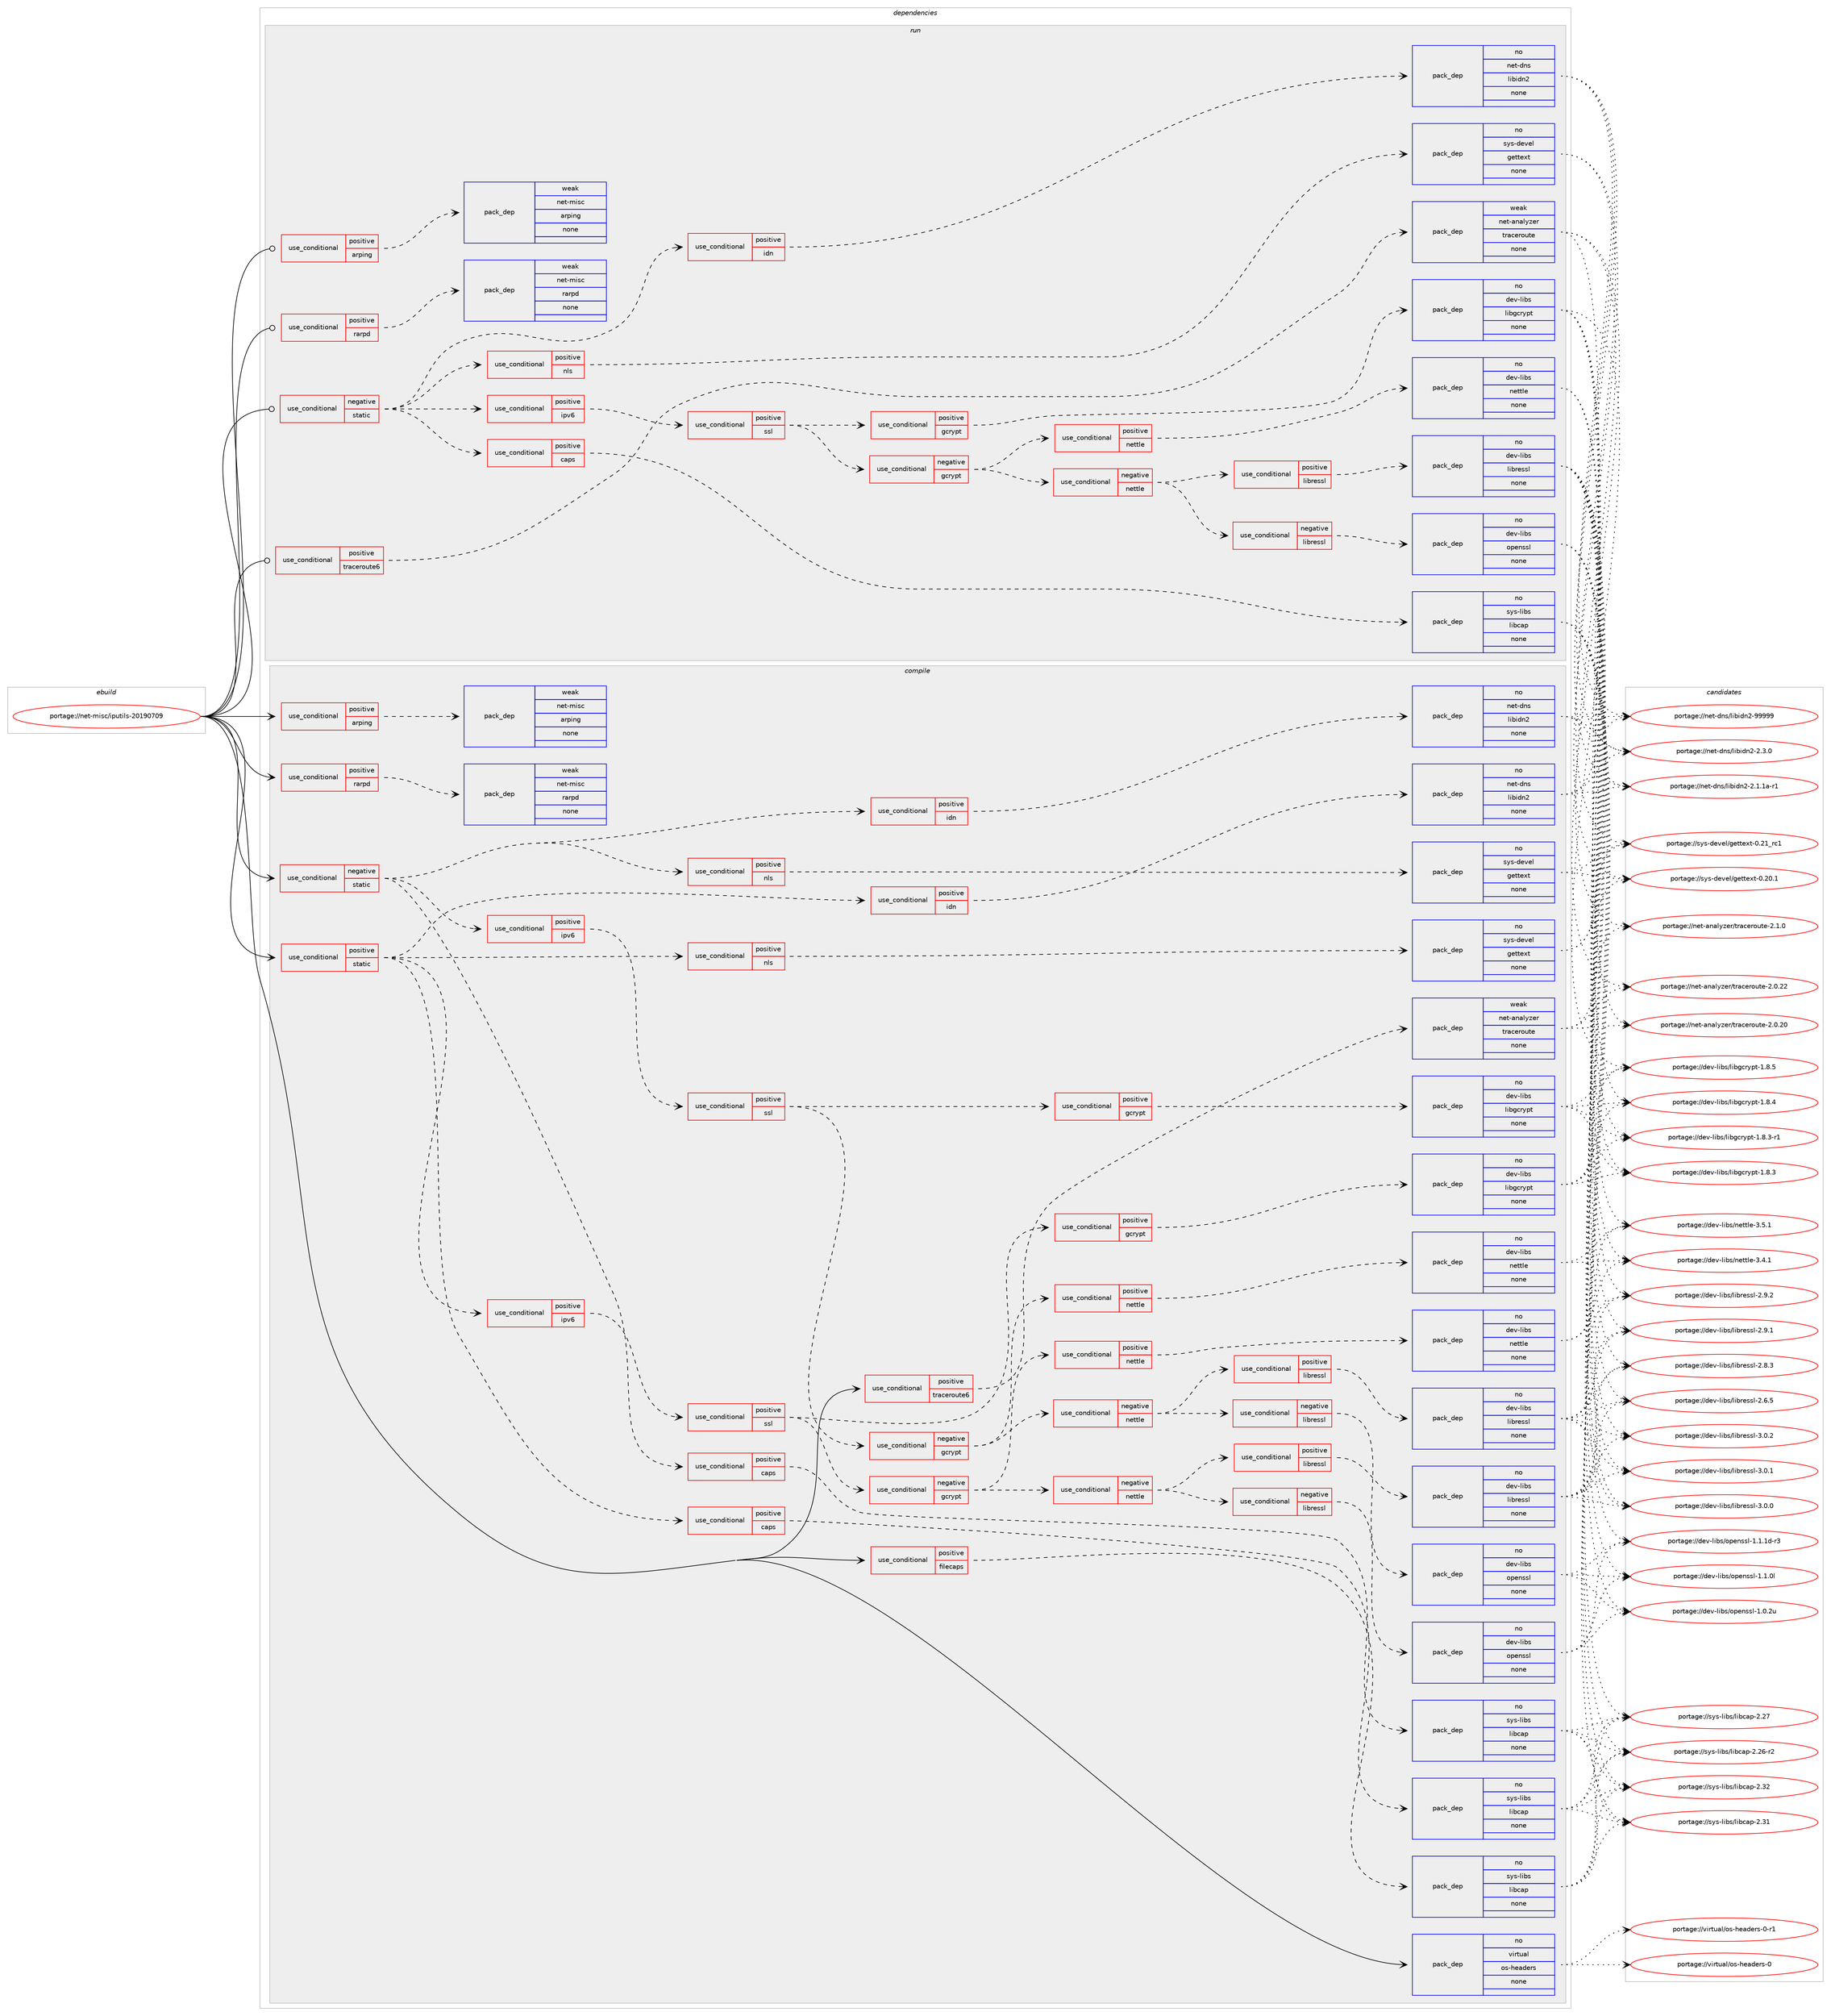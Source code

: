digraph prolog {

# *************
# Graph options
# *************

newrank=true;
concentrate=true;
compound=true;
graph [rankdir=LR,fontname=Helvetica,fontsize=10,ranksep=1.5];#, ranksep=2.5, nodesep=0.2];
edge  [arrowhead=vee];
node  [fontname=Helvetica,fontsize=10];

# **********
# The ebuild
# **********

subgraph cluster_leftcol {
color=gray;
rank=same;
label=<<i>ebuild</i>>;
id [label="portage://net-misc/iputils-20190709", color=red, width=4, href="../net-misc/iputils-20190709.svg"];
}

# ****************
# The dependencies
# ****************

subgraph cluster_midcol {
color=gray;
label=<<i>dependencies</i>>;
subgraph cluster_compile {
fillcolor="#eeeeee";
style=filled;
label=<<i>compile</i>>;
subgraph cond16911 {
dependency80873 [label=<<TABLE BORDER="0" CELLBORDER="1" CELLSPACING="0" CELLPADDING="4"><TR><TD ROWSPAN="3" CELLPADDING="10">use_conditional</TD></TR><TR><TD>negative</TD></TR><TR><TD>static</TD></TR></TABLE>>, shape=none, color=red];
subgraph cond16912 {
dependency80874 [label=<<TABLE BORDER="0" CELLBORDER="1" CELLSPACING="0" CELLPADDING="4"><TR><TD ROWSPAN="3" CELLPADDING="10">use_conditional</TD></TR><TR><TD>positive</TD></TR><TR><TD>caps</TD></TR></TABLE>>, shape=none, color=red];
subgraph pack62398 {
dependency80875 [label=<<TABLE BORDER="0" CELLBORDER="1" CELLSPACING="0" CELLPADDING="4" WIDTH="220"><TR><TD ROWSPAN="6" CELLPADDING="30">pack_dep</TD></TR><TR><TD WIDTH="110">no</TD></TR><TR><TD>sys-libs</TD></TR><TR><TD>libcap</TD></TR><TR><TD>none</TD></TR><TR><TD></TD></TR></TABLE>>, shape=none, color=blue];
}
dependency80874:e -> dependency80875:w [weight=20,style="dashed",arrowhead="vee"];
}
dependency80873:e -> dependency80874:w [weight=20,style="dashed",arrowhead="vee"];
subgraph cond16913 {
dependency80876 [label=<<TABLE BORDER="0" CELLBORDER="1" CELLSPACING="0" CELLPADDING="4"><TR><TD ROWSPAN="3" CELLPADDING="10">use_conditional</TD></TR><TR><TD>positive</TD></TR><TR><TD>idn</TD></TR></TABLE>>, shape=none, color=red];
subgraph pack62399 {
dependency80877 [label=<<TABLE BORDER="0" CELLBORDER="1" CELLSPACING="0" CELLPADDING="4" WIDTH="220"><TR><TD ROWSPAN="6" CELLPADDING="30">pack_dep</TD></TR><TR><TD WIDTH="110">no</TD></TR><TR><TD>net-dns</TD></TR><TR><TD>libidn2</TD></TR><TR><TD>none</TD></TR><TR><TD></TD></TR></TABLE>>, shape=none, color=blue];
}
dependency80876:e -> dependency80877:w [weight=20,style="dashed",arrowhead="vee"];
}
dependency80873:e -> dependency80876:w [weight=20,style="dashed",arrowhead="vee"];
subgraph cond16914 {
dependency80878 [label=<<TABLE BORDER="0" CELLBORDER="1" CELLSPACING="0" CELLPADDING="4"><TR><TD ROWSPAN="3" CELLPADDING="10">use_conditional</TD></TR><TR><TD>positive</TD></TR><TR><TD>ipv6</TD></TR></TABLE>>, shape=none, color=red];
subgraph cond16915 {
dependency80879 [label=<<TABLE BORDER="0" CELLBORDER="1" CELLSPACING="0" CELLPADDING="4"><TR><TD ROWSPAN="3" CELLPADDING="10">use_conditional</TD></TR><TR><TD>positive</TD></TR><TR><TD>ssl</TD></TR></TABLE>>, shape=none, color=red];
subgraph cond16916 {
dependency80880 [label=<<TABLE BORDER="0" CELLBORDER="1" CELLSPACING="0" CELLPADDING="4"><TR><TD ROWSPAN="3" CELLPADDING="10">use_conditional</TD></TR><TR><TD>positive</TD></TR><TR><TD>gcrypt</TD></TR></TABLE>>, shape=none, color=red];
subgraph pack62400 {
dependency80881 [label=<<TABLE BORDER="0" CELLBORDER="1" CELLSPACING="0" CELLPADDING="4" WIDTH="220"><TR><TD ROWSPAN="6" CELLPADDING="30">pack_dep</TD></TR><TR><TD WIDTH="110">no</TD></TR><TR><TD>dev-libs</TD></TR><TR><TD>libgcrypt</TD></TR><TR><TD>none</TD></TR><TR><TD></TD></TR></TABLE>>, shape=none, color=blue];
}
dependency80880:e -> dependency80881:w [weight=20,style="dashed",arrowhead="vee"];
}
dependency80879:e -> dependency80880:w [weight=20,style="dashed",arrowhead="vee"];
subgraph cond16917 {
dependency80882 [label=<<TABLE BORDER="0" CELLBORDER="1" CELLSPACING="0" CELLPADDING="4"><TR><TD ROWSPAN="3" CELLPADDING="10">use_conditional</TD></TR><TR><TD>negative</TD></TR><TR><TD>gcrypt</TD></TR></TABLE>>, shape=none, color=red];
subgraph cond16918 {
dependency80883 [label=<<TABLE BORDER="0" CELLBORDER="1" CELLSPACING="0" CELLPADDING="4"><TR><TD ROWSPAN="3" CELLPADDING="10">use_conditional</TD></TR><TR><TD>positive</TD></TR><TR><TD>nettle</TD></TR></TABLE>>, shape=none, color=red];
subgraph pack62401 {
dependency80884 [label=<<TABLE BORDER="0" CELLBORDER="1" CELLSPACING="0" CELLPADDING="4" WIDTH="220"><TR><TD ROWSPAN="6" CELLPADDING="30">pack_dep</TD></TR><TR><TD WIDTH="110">no</TD></TR><TR><TD>dev-libs</TD></TR><TR><TD>nettle</TD></TR><TR><TD>none</TD></TR><TR><TD></TD></TR></TABLE>>, shape=none, color=blue];
}
dependency80883:e -> dependency80884:w [weight=20,style="dashed",arrowhead="vee"];
}
dependency80882:e -> dependency80883:w [weight=20,style="dashed",arrowhead="vee"];
subgraph cond16919 {
dependency80885 [label=<<TABLE BORDER="0" CELLBORDER="1" CELLSPACING="0" CELLPADDING="4"><TR><TD ROWSPAN="3" CELLPADDING="10">use_conditional</TD></TR><TR><TD>negative</TD></TR><TR><TD>nettle</TD></TR></TABLE>>, shape=none, color=red];
subgraph cond16920 {
dependency80886 [label=<<TABLE BORDER="0" CELLBORDER="1" CELLSPACING="0" CELLPADDING="4"><TR><TD ROWSPAN="3" CELLPADDING="10">use_conditional</TD></TR><TR><TD>positive</TD></TR><TR><TD>libressl</TD></TR></TABLE>>, shape=none, color=red];
subgraph pack62402 {
dependency80887 [label=<<TABLE BORDER="0" CELLBORDER="1" CELLSPACING="0" CELLPADDING="4" WIDTH="220"><TR><TD ROWSPAN="6" CELLPADDING="30">pack_dep</TD></TR><TR><TD WIDTH="110">no</TD></TR><TR><TD>dev-libs</TD></TR><TR><TD>libressl</TD></TR><TR><TD>none</TD></TR><TR><TD></TD></TR></TABLE>>, shape=none, color=blue];
}
dependency80886:e -> dependency80887:w [weight=20,style="dashed",arrowhead="vee"];
}
dependency80885:e -> dependency80886:w [weight=20,style="dashed",arrowhead="vee"];
subgraph cond16921 {
dependency80888 [label=<<TABLE BORDER="0" CELLBORDER="1" CELLSPACING="0" CELLPADDING="4"><TR><TD ROWSPAN="3" CELLPADDING="10">use_conditional</TD></TR><TR><TD>negative</TD></TR><TR><TD>libressl</TD></TR></TABLE>>, shape=none, color=red];
subgraph pack62403 {
dependency80889 [label=<<TABLE BORDER="0" CELLBORDER="1" CELLSPACING="0" CELLPADDING="4" WIDTH="220"><TR><TD ROWSPAN="6" CELLPADDING="30">pack_dep</TD></TR><TR><TD WIDTH="110">no</TD></TR><TR><TD>dev-libs</TD></TR><TR><TD>openssl</TD></TR><TR><TD>none</TD></TR><TR><TD></TD></TR></TABLE>>, shape=none, color=blue];
}
dependency80888:e -> dependency80889:w [weight=20,style="dashed",arrowhead="vee"];
}
dependency80885:e -> dependency80888:w [weight=20,style="dashed",arrowhead="vee"];
}
dependency80882:e -> dependency80885:w [weight=20,style="dashed",arrowhead="vee"];
}
dependency80879:e -> dependency80882:w [weight=20,style="dashed",arrowhead="vee"];
}
dependency80878:e -> dependency80879:w [weight=20,style="dashed",arrowhead="vee"];
}
dependency80873:e -> dependency80878:w [weight=20,style="dashed",arrowhead="vee"];
subgraph cond16922 {
dependency80890 [label=<<TABLE BORDER="0" CELLBORDER="1" CELLSPACING="0" CELLPADDING="4"><TR><TD ROWSPAN="3" CELLPADDING="10">use_conditional</TD></TR><TR><TD>positive</TD></TR><TR><TD>nls</TD></TR></TABLE>>, shape=none, color=red];
subgraph pack62404 {
dependency80891 [label=<<TABLE BORDER="0" CELLBORDER="1" CELLSPACING="0" CELLPADDING="4" WIDTH="220"><TR><TD ROWSPAN="6" CELLPADDING="30">pack_dep</TD></TR><TR><TD WIDTH="110">no</TD></TR><TR><TD>sys-devel</TD></TR><TR><TD>gettext</TD></TR><TR><TD>none</TD></TR><TR><TD></TD></TR></TABLE>>, shape=none, color=blue];
}
dependency80890:e -> dependency80891:w [weight=20,style="dashed",arrowhead="vee"];
}
dependency80873:e -> dependency80890:w [weight=20,style="dashed",arrowhead="vee"];
}
id:e -> dependency80873:w [weight=20,style="solid",arrowhead="vee"];
subgraph cond16923 {
dependency80892 [label=<<TABLE BORDER="0" CELLBORDER="1" CELLSPACING="0" CELLPADDING="4"><TR><TD ROWSPAN="3" CELLPADDING="10">use_conditional</TD></TR><TR><TD>positive</TD></TR><TR><TD>arping</TD></TR></TABLE>>, shape=none, color=red];
subgraph pack62405 {
dependency80893 [label=<<TABLE BORDER="0" CELLBORDER="1" CELLSPACING="0" CELLPADDING="4" WIDTH="220"><TR><TD ROWSPAN="6" CELLPADDING="30">pack_dep</TD></TR><TR><TD WIDTH="110">weak</TD></TR><TR><TD>net-misc</TD></TR><TR><TD>arping</TD></TR><TR><TD>none</TD></TR><TR><TD></TD></TR></TABLE>>, shape=none, color=blue];
}
dependency80892:e -> dependency80893:w [weight=20,style="dashed",arrowhead="vee"];
}
id:e -> dependency80892:w [weight=20,style="solid",arrowhead="vee"];
subgraph cond16924 {
dependency80894 [label=<<TABLE BORDER="0" CELLBORDER="1" CELLSPACING="0" CELLPADDING="4"><TR><TD ROWSPAN="3" CELLPADDING="10">use_conditional</TD></TR><TR><TD>positive</TD></TR><TR><TD>filecaps</TD></TR></TABLE>>, shape=none, color=red];
subgraph pack62406 {
dependency80895 [label=<<TABLE BORDER="0" CELLBORDER="1" CELLSPACING="0" CELLPADDING="4" WIDTH="220"><TR><TD ROWSPAN="6" CELLPADDING="30">pack_dep</TD></TR><TR><TD WIDTH="110">no</TD></TR><TR><TD>sys-libs</TD></TR><TR><TD>libcap</TD></TR><TR><TD>none</TD></TR><TR><TD></TD></TR></TABLE>>, shape=none, color=blue];
}
dependency80894:e -> dependency80895:w [weight=20,style="dashed",arrowhead="vee"];
}
id:e -> dependency80894:w [weight=20,style="solid",arrowhead="vee"];
subgraph cond16925 {
dependency80896 [label=<<TABLE BORDER="0" CELLBORDER="1" CELLSPACING="0" CELLPADDING="4"><TR><TD ROWSPAN="3" CELLPADDING="10">use_conditional</TD></TR><TR><TD>positive</TD></TR><TR><TD>rarpd</TD></TR></TABLE>>, shape=none, color=red];
subgraph pack62407 {
dependency80897 [label=<<TABLE BORDER="0" CELLBORDER="1" CELLSPACING="0" CELLPADDING="4" WIDTH="220"><TR><TD ROWSPAN="6" CELLPADDING="30">pack_dep</TD></TR><TR><TD WIDTH="110">weak</TD></TR><TR><TD>net-misc</TD></TR><TR><TD>rarpd</TD></TR><TR><TD>none</TD></TR><TR><TD></TD></TR></TABLE>>, shape=none, color=blue];
}
dependency80896:e -> dependency80897:w [weight=20,style="dashed",arrowhead="vee"];
}
id:e -> dependency80896:w [weight=20,style="solid",arrowhead="vee"];
subgraph cond16926 {
dependency80898 [label=<<TABLE BORDER="0" CELLBORDER="1" CELLSPACING="0" CELLPADDING="4"><TR><TD ROWSPAN="3" CELLPADDING="10">use_conditional</TD></TR><TR><TD>positive</TD></TR><TR><TD>static</TD></TR></TABLE>>, shape=none, color=red];
subgraph cond16927 {
dependency80899 [label=<<TABLE BORDER="0" CELLBORDER="1" CELLSPACING="0" CELLPADDING="4"><TR><TD ROWSPAN="3" CELLPADDING="10">use_conditional</TD></TR><TR><TD>positive</TD></TR><TR><TD>caps</TD></TR></TABLE>>, shape=none, color=red];
subgraph pack62408 {
dependency80900 [label=<<TABLE BORDER="0" CELLBORDER="1" CELLSPACING="0" CELLPADDING="4" WIDTH="220"><TR><TD ROWSPAN="6" CELLPADDING="30">pack_dep</TD></TR><TR><TD WIDTH="110">no</TD></TR><TR><TD>sys-libs</TD></TR><TR><TD>libcap</TD></TR><TR><TD>none</TD></TR><TR><TD></TD></TR></TABLE>>, shape=none, color=blue];
}
dependency80899:e -> dependency80900:w [weight=20,style="dashed",arrowhead="vee"];
}
dependency80898:e -> dependency80899:w [weight=20,style="dashed",arrowhead="vee"];
subgraph cond16928 {
dependency80901 [label=<<TABLE BORDER="0" CELLBORDER="1" CELLSPACING="0" CELLPADDING="4"><TR><TD ROWSPAN="3" CELLPADDING="10">use_conditional</TD></TR><TR><TD>positive</TD></TR><TR><TD>idn</TD></TR></TABLE>>, shape=none, color=red];
subgraph pack62409 {
dependency80902 [label=<<TABLE BORDER="0" CELLBORDER="1" CELLSPACING="0" CELLPADDING="4" WIDTH="220"><TR><TD ROWSPAN="6" CELLPADDING="30">pack_dep</TD></TR><TR><TD WIDTH="110">no</TD></TR><TR><TD>net-dns</TD></TR><TR><TD>libidn2</TD></TR><TR><TD>none</TD></TR><TR><TD></TD></TR></TABLE>>, shape=none, color=blue];
}
dependency80901:e -> dependency80902:w [weight=20,style="dashed",arrowhead="vee"];
}
dependency80898:e -> dependency80901:w [weight=20,style="dashed",arrowhead="vee"];
subgraph cond16929 {
dependency80903 [label=<<TABLE BORDER="0" CELLBORDER="1" CELLSPACING="0" CELLPADDING="4"><TR><TD ROWSPAN="3" CELLPADDING="10">use_conditional</TD></TR><TR><TD>positive</TD></TR><TR><TD>ipv6</TD></TR></TABLE>>, shape=none, color=red];
subgraph cond16930 {
dependency80904 [label=<<TABLE BORDER="0" CELLBORDER="1" CELLSPACING="0" CELLPADDING="4"><TR><TD ROWSPAN="3" CELLPADDING="10">use_conditional</TD></TR><TR><TD>positive</TD></TR><TR><TD>ssl</TD></TR></TABLE>>, shape=none, color=red];
subgraph cond16931 {
dependency80905 [label=<<TABLE BORDER="0" CELLBORDER="1" CELLSPACING="0" CELLPADDING="4"><TR><TD ROWSPAN="3" CELLPADDING="10">use_conditional</TD></TR><TR><TD>positive</TD></TR><TR><TD>gcrypt</TD></TR></TABLE>>, shape=none, color=red];
subgraph pack62410 {
dependency80906 [label=<<TABLE BORDER="0" CELLBORDER="1" CELLSPACING="0" CELLPADDING="4" WIDTH="220"><TR><TD ROWSPAN="6" CELLPADDING="30">pack_dep</TD></TR><TR><TD WIDTH="110">no</TD></TR><TR><TD>dev-libs</TD></TR><TR><TD>libgcrypt</TD></TR><TR><TD>none</TD></TR><TR><TD></TD></TR></TABLE>>, shape=none, color=blue];
}
dependency80905:e -> dependency80906:w [weight=20,style="dashed",arrowhead="vee"];
}
dependency80904:e -> dependency80905:w [weight=20,style="dashed",arrowhead="vee"];
subgraph cond16932 {
dependency80907 [label=<<TABLE BORDER="0" CELLBORDER="1" CELLSPACING="0" CELLPADDING="4"><TR><TD ROWSPAN="3" CELLPADDING="10">use_conditional</TD></TR><TR><TD>negative</TD></TR><TR><TD>gcrypt</TD></TR></TABLE>>, shape=none, color=red];
subgraph cond16933 {
dependency80908 [label=<<TABLE BORDER="0" CELLBORDER="1" CELLSPACING="0" CELLPADDING="4"><TR><TD ROWSPAN="3" CELLPADDING="10">use_conditional</TD></TR><TR><TD>positive</TD></TR><TR><TD>nettle</TD></TR></TABLE>>, shape=none, color=red];
subgraph pack62411 {
dependency80909 [label=<<TABLE BORDER="0" CELLBORDER="1" CELLSPACING="0" CELLPADDING="4" WIDTH="220"><TR><TD ROWSPAN="6" CELLPADDING="30">pack_dep</TD></TR><TR><TD WIDTH="110">no</TD></TR><TR><TD>dev-libs</TD></TR><TR><TD>nettle</TD></TR><TR><TD>none</TD></TR><TR><TD></TD></TR></TABLE>>, shape=none, color=blue];
}
dependency80908:e -> dependency80909:w [weight=20,style="dashed",arrowhead="vee"];
}
dependency80907:e -> dependency80908:w [weight=20,style="dashed",arrowhead="vee"];
subgraph cond16934 {
dependency80910 [label=<<TABLE BORDER="0" CELLBORDER="1" CELLSPACING="0" CELLPADDING="4"><TR><TD ROWSPAN="3" CELLPADDING="10">use_conditional</TD></TR><TR><TD>negative</TD></TR><TR><TD>nettle</TD></TR></TABLE>>, shape=none, color=red];
subgraph cond16935 {
dependency80911 [label=<<TABLE BORDER="0" CELLBORDER="1" CELLSPACING="0" CELLPADDING="4"><TR><TD ROWSPAN="3" CELLPADDING="10">use_conditional</TD></TR><TR><TD>positive</TD></TR><TR><TD>libressl</TD></TR></TABLE>>, shape=none, color=red];
subgraph pack62412 {
dependency80912 [label=<<TABLE BORDER="0" CELLBORDER="1" CELLSPACING="0" CELLPADDING="4" WIDTH="220"><TR><TD ROWSPAN="6" CELLPADDING="30">pack_dep</TD></TR><TR><TD WIDTH="110">no</TD></TR><TR><TD>dev-libs</TD></TR><TR><TD>libressl</TD></TR><TR><TD>none</TD></TR><TR><TD></TD></TR></TABLE>>, shape=none, color=blue];
}
dependency80911:e -> dependency80912:w [weight=20,style="dashed",arrowhead="vee"];
}
dependency80910:e -> dependency80911:w [weight=20,style="dashed",arrowhead="vee"];
subgraph cond16936 {
dependency80913 [label=<<TABLE BORDER="0" CELLBORDER="1" CELLSPACING="0" CELLPADDING="4"><TR><TD ROWSPAN="3" CELLPADDING="10">use_conditional</TD></TR><TR><TD>negative</TD></TR><TR><TD>libressl</TD></TR></TABLE>>, shape=none, color=red];
subgraph pack62413 {
dependency80914 [label=<<TABLE BORDER="0" CELLBORDER="1" CELLSPACING="0" CELLPADDING="4" WIDTH="220"><TR><TD ROWSPAN="6" CELLPADDING="30">pack_dep</TD></TR><TR><TD WIDTH="110">no</TD></TR><TR><TD>dev-libs</TD></TR><TR><TD>openssl</TD></TR><TR><TD>none</TD></TR><TR><TD></TD></TR></TABLE>>, shape=none, color=blue];
}
dependency80913:e -> dependency80914:w [weight=20,style="dashed",arrowhead="vee"];
}
dependency80910:e -> dependency80913:w [weight=20,style="dashed",arrowhead="vee"];
}
dependency80907:e -> dependency80910:w [weight=20,style="dashed",arrowhead="vee"];
}
dependency80904:e -> dependency80907:w [weight=20,style="dashed",arrowhead="vee"];
}
dependency80903:e -> dependency80904:w [weight=20,style="dashed",arrowhead="vee"];
}
dependency80898:e -> dependency80903:w [weight=20,style="dashed",arrowhead="vee"];
subgraph cond16937 {
dependency80915 [label=<<TABLE BORDER="0" CELLBORDER="1" CELLSPACING="0" CELLPADDING="4"><TR><TD ROWSPAN="3" CELLPADDING="10">use_conditional</TD></TR><TR><TD>positive</TD></TR><TR><TD>nls</TD></TR></TABLE>>, shape=none, color=red];
subgraph pack62414 {
dependency80916 [label=<<TABLE BORDER="0" CELLBORDER="1" CELLSPACING="0" CELLPADDING="4" WIDTH="220"><TR><TD ROWSPAN="6" CELLPADDING="30">pack_dep</TD></TR><TR><TD WIDTH="110">no</TD></TR><TR><TD>sys-devel</TD></TR><TR><TD>gettext</TD></TR><TR><TD>none</TD></TR><TR><TD></TD></TR></TABLE>>, shape=none, color=blue];
}
dependency80915:e -> dependency80916:w [weight=20,style="dashed",arrowhead="vee"];
}
dependency80898:e -> dependency80915:w [weight=20,style="dashed",arrowhead="vee"];
}
id:e -> dependency80898:w [weight=20,style="solid",arrowhead="vee"];
subgraph cond16938 {
dependency80917 [label=<<TABLE BORDER="0" CELLBORDER="1" CELLSPACING="0" CELLPADDING="4"><TR><TD ROWSPAN="3" CELLPADDING="10">use_conditional</TD></TR><TR><TD>positive</TD></TR><TR><TD>traceroute6</TD></TR></TABLE>>, shape=none, color=red];
subgraph pack62415 {
dependency80918 [label=<<TABLE BORDER="0" CELLBORDER="1" CELLSPACING="0" CELLPADDING="4" WIDTH="220"><TR><TD ROWSPAN="6" CELLPADDING="30">pack_dep</TD></TR><TR><TD WIDTH="110">weak</TD></TR><TR><TD>net-analyzer</TD></TR><TR><TD>traceroute</TD></TR><TR><TD>none</TD></TR><TR><TD></TD></TR></TABLE>>, shape=none, color=blue];
}
dependency80917:e -> dependency80918:w [weight=20,style="dashed",arrowhead="vee"];
}
id:e -> dependency80917:w [weight=20,style="solid",arrowhead="vee"];
subgraph pack62416 {
dependency80919 [label=<<TABLE BORDER="0" CELLBORDER="1" CELLSPACING="0" CELLPADDING="4" WIDTH="220"><TR><TD ROWSPAN="6" CELLPADDING="30">pack_dep</TD></TR><TR><TD WIDTH="110">no</TD></TR><TR><TD>virtual</TD></TR><TR><TD>os-headers</TD></TR><TR><TD>none</TD></TR><TR><TD></TD></TR></TABLE>>, shape=none, color=blue];
}
id:e -> dependency80919:w [weight=20,style="solid",arrowhead="vee"];
}
subgraph cluster_compileandrun {
fillcolor="#eeeeee";
style=filled;
label=<<i>compile and run</i>>;
}
subgraph cluster_run {
fillcolor="#eeeeee";
style=filled;
label=<<i>run</i>>;
subgraph cond16939 {
dependency80920 [label=<<TABLE BORDER="0" CELLBORDER="1" CELLSPACING="0" CELLPADDING="4"><TR><TD ROWSPAN="3" CELLPADDING="10">use_conditional</TD></TR><TR><TD>negative</TD></TR><TR><TD>static</TD></TR></TABLE>>, shape=none, color=red];
subgraph cond16940 {
dependency80921 [label=<<TABLE BORDER="0" CELLBORDER="1" CELLSPACING="0" CELLPADDING="4"><TR><TD ROWSPAN="3" CELLPADDING="10">use_conditional</TD></TR><TR><TD>positive</TD></TR><TR><TD>caps</TD></TR></TABLE>>, shape=none, color=red];
subgraph pack62417 {
dependency80922 [label=<<TABLE BORDER="0" CELLBORDER="1" CELLSPACING="0" CELLPADDING="4" WIDTH="220"><TR><TD ROWSPAN="6" CELLPADDING="30">pack_dep</TD></TR><TR><TD WIDTH="110">no</TD></TR><TR><TD>sys-libs</TD></TR><TR><TD>libcap</TD></TR><TR><TD>none</TD></TR><TR><TD></TD></TR></TABLE>>, shape=none, color=blue];
}
dependency80921:e -> dependency80922:w [weight=20,style="dashed",arrowhead="vee"];
}
dependency80920:e -> dependency80921:w [weight=20,style="dashed",arrowhead="vee"];
subgraph cond16941 {
dependency80923 [label=<<TABLE BORDER="0" CELLBORDER="1" CELLSPACING="0" CELLPADDING="4"><TR><TD ROWSPAN="3" CELLPADDING="10">use_conditional</TD></TR><TR><TD>positive</TD></TR><TR><TD>idn</TD></TR></TABLE>>, shape=none, color=red];
subgraph pack62418 {
dependency80924 [label=<<TABLE BORDER="0" CELLBORDER="1" CELLSPACING="0" CELLPADDING="4" WIDTH="220"><TR><TD ROWSPAN="6" CELLPADDING="30">pack_dep</TD></TR><TR><TD WIDTH="110">no</TD></TR><TR><TD>net-dns</TD></TR><TR><TD>libidn2</TD></TR><TR><TD>none</TD></TR><TR><TD></TD></TR></TABLE>>, shape=none, color=blue];
}
dependency80923:e -> dependency80924:w [weight=20,style="dashed",arrowhead="vee"];
}
dependency80920:e -> dependency80923:w [weight=20,style="dashed",arrowhead="vee"];
subgraph cond16942 {
dependency80925 [label=<<TABLE BORDER="0" CELLBORDER="1" CELLSPACING="0" CELLPADDING="4"><TR><TD ROWSPAN="3" CELLPADDING="10">use_conditional</TD></TR><TR><TD>positive</TD></TR><TR><TD>ipv6</TD></TR></TABLE>>, shape=none, color=red];
subgraph cond16943 {
dependency80926 [label=<<TABLE BORDER="0" CELLBORDER="1" CELLSPACING="0" CELLPADDING="4"><TR><TD ROWSPAN="3" CELLPADDING="10">use_conditional</TD></TR><TR><TD>positive</TD></TR><TR><TD>ssl</TD></TR></TABLE>>, shape=none, color=red];
subgraph cond16944 {
dependency80927 [label=<<TABLE BORDER="0" CELLBORDER="1" CELLSPACING="0" CELLPADDING="4"><TR><TD ROWSPAN="3" CELLPADDING="10">use_conditional</TD></TR><TR><TD>positive</TD></TR><TR><TD>gcrypt</TD></TR></TABLE>>, shape=none, color=red];
subgraph pack62419 {
dependency80928 [label=<<TABLE BORDER="0" CELLBORDER="1" CELLSPACING="0" CELLPADDING="4" WIDTH="220"><TR><TD ROWSPAN="6" CELLPADDING="30">pack_dep</TD></TR><TR><TD WIDTH="110">no</TD></TR><TR><TD>dev-libs</TD></TR><TR><TD>libgcrypt</TD></TR><TR><TD>none</TD></TR><TR><TD></TD></TR></TABLE>>, shape=none, color=blue];
}
dependency80927:e -> dependency80928:w [weight=20,style="dashed",arrowhead="vee"];
}
dependency80926:e -> dependency80927:w [weight=20,style="dashed",arrowhead="vee"];
subgraph cond16945 {
dependency80929 [label=<<TABLE BORDER="0" CELLBORDER="1" CELLSPACING="0" CELLPADDING="4"><TR><TD ROWSPAN="3" CELLPADDING="10">use_conditional</TD></TR><TR><TD>negative</TD></TR><TR><TD>gcrypt</TD></TR></TABLE>>, shape=none, color=red];
subgraph cond16946 {
dependency80930 [label=<<TABLE BORDER="0" CELLBORDER="1" CELLSPACING="0" CELLPADDING="4"><TR><TD ROWSPAN="3" CELLPADDING="10">use_conditional</TD></TR><TR><TD>positive</TD></TR><TR><TD>nettle</TD></TR></TABLE>>, shape=none, color=red];
subgraph pack62420 {
dependency80931 [label=<<TABLE BORDER="0" CELLBORDER="1" CELLSPACING="0" CELLPADDING="4" WIDTH="220"><TR><TD ROWSPAN="6" CELLPADDING="30">pack_dep</TD></TR><TR><TD WIDTH="110">no</TD></TR><TR><TD>dev-libs</TD></TR><TR><TD>nettle</TD></TR><TR><TD>none</TD></TR><TR><TD></TD></TR></TABLE>>, shape=none, color=blue];
}
dependency80930:e -> dependency80931:w [weight=20,style="dashed",arrowhead="vee"];
}
dependency80929:e -> dependency80930:w [weight=20,style="dashed",arrowhead="vee"];
subgraph cond16947 {
dependency80932 [label=<<TABLE BORDER="0" CELLBORDER="1" CELLSPACING="0" CELLPADDING="4"><TR><TD ROWSPAN="3" CELLPADDING="10">use_conditional</TD></TR><TR><TD>negative</TD></TR><TR><TD>nettle</TD></TR></TABLE>>, shape=none, color=red];
subgraph cond16948 {
dependency80933 [label=<<TABLE BORDER="0" CELLBORDER="1" CELLSPACING="0" CELLPADDING="4"><TR><TD ROWSPAN="3" CELLPADDING="10">use_conditional</TD></TR><TR><TD>positive</TD></TR><TR><TD>libressl</TD></TR></TABLE>>, shape=none, color=red];
subgraph pack62421 {
dependency80934 [label=<<TABLE BORDER="0" CELLBORDER="1" CELLSPACING="0" CELLPADDING="4" WIDTH="220"><TR><TD ROWSPAN="6" CELLPADDING="30">pack_dep</TD></TR><TR><TD WIDTH="110">no</TD></TR><TR><TD>dev-libs</TD></TR><TR><TD>libressl</TD></TR><TR><TD>none</TD></TR><TR><TD></TD></TR></TABLE>>, shape=none, color=blue];
}
dependency80933:e -> dependency80934:w [weight=20,style="dashed",arrowhead="vee"];
}
dependency80932:e -> dependency80933:w [weight=20,style="dashed",arrowhead="vee"];
subgraph cond16949 {
dependency80935 [label=<<TABLE BORDER="0" CELLBORDER="1" CELLSPACING="0" CELLPADDING="4"><TR><TD ROWSPAN="3" CELLPADDING="10">use_conditional</TD></TR><TR><TD>negative</TD></TR><TR><TD>libressl</TD></TR></TABLE>>, shape=none, color=red];
subgraph pack62422 {
dependency80936 [label=<<TABLE BORDER="0" CELLBORDER="1" CELLSPACING="0" CELLPADDING="4" WIDTH="220"><TR><TD ROWSPAN="6" CELLPADDING="30">pack_dep</TD></TR><TR><TD WIDTH="110">no</TD></TR><TR><TD>dev-libs</TD></TR><TR><TD>openssl</TD></TR><TR><TD>none</TD></TR><TR><TD></TD></TR></TABLE>>, shape=none, color=blue];
}
dependency80935:e -> dependency80936:w [weight=20,style="dashed",arrowhead="vee"];
}
dependency80932:e -> dependency80935:w [weight=20,style="dashed",arrowhead="vee"];
}
dependency80929:e -> dependency80932:w [weight=20,style="dashed",arrowhead="vee"];
}
dependency80926:e -> dependency80929:w [weight=20,style="dashed",arrowhead="vee"];
}
dependency80925:e -> dependency80926:w [weight=20,style="dashed",arrowhead="vee"];
}
dependency80920:e -> dependency80925:w [weight=20,style="dashed",arrowhead="vee"];
subgraph cond16950 {
dependency80937 [label=<<TABLE BORDER="0" CELLBORDER="1" CELLSPACING="0" CELLPADDING="4"><TR><TD ROWSPAN="3" CELLPADDING="10">use_conditional</TD></TR><TR><TD>positive</TD></TR><TR><TD>nls</TD></TR></TABLE>>, shape=none, color=red];
subgraph pack62423 {
dependency80938 [label=<<TABLE BORDER="0" CELLBORDER="1" CELLSPACING="0" CELLPADDING="4" WIDTH="220"><TR><TD ROWSPAN="6" CELLPADDING="30">pack_dep</TD></TR><TR><TD WIDTH="110">no</TD></TR><TR><TD>sys-devel</TD></TR><TR><TD>gettext</TD></TR><TR><TD>none</TD></TR><TR><TD></TD></TR></TABLE>>, shape=none, color=blue];
}
dependency80937:e -> dependency80938:w [weight=20,style="dashed",arrowhead="vee"];
}
dependency80920:e -> dependency80937:w [weight=20,style="dashed",arrowhead="vee"];
}
id:e -> dependency80920:w [weight=20,style="solid",arrowhead="odot"];
subgraph cond16951 {
dependency80939 [label=<<TABLE BORDER="0" CELLBORDER="1" CELLSPACING="0" CELLPADDING="4"><TR><TD ROWSPAN="3" CELLPADDING="10">use_conditional</TD></TR><TR><TD>positive</TD></TR><TR><TD>arping</TD></TR></TABLE>>, shape=none, color=red];
subgraph pack62424 {
dependency80940 [label=<<TABLE BORDER="0" CELLBORDER="1" CELLSPACING="0" CELLPADDING="4" WIDTH="220"><TR><TD ROWSPAN="6" CELLPADDING="30">pack_dep</TD></TR><TR><TD WIDTH="110">weak</TD></TR><TR><TD>net-misc</TD></TR><TR><TD>arping</TD></TR><TR><TD>none</TD></TR><TR><TD></TD></TR></TABLE>>, shape=none, color=blue];
}
dependency80939:e -> dependency80940:w [weight=20,style="dashed",arrowhead="vee"];
}
id:e -> dependency80939:w [weight=20,style="solid",arrowhead="odot"];
subgraph cond16952 {
dependency80941 [label=<<TABLE BORDER="0" CELLBORDER="1" CELLSPACING="0" CELLPADDING="4"><TR><TD ROWSPAN="3" CELLPADDING="10">use_conditional</TD></TR><TR><TD>positive</TD></TR><TR><TD>rarpd</TD></TR></TABLE>>, shape=none, color=red];
subgraph pack62425 {
dependency80942 [label=<<TABLE BORDER="0" CELLBORDER="1" CELLSPACING="0" CELLPADDING="4" WIDTH="220"><TR><TD ROWSPAN="6" CELLPADDING="30">pack_dep</TD></TR><TR><TD WIDTH="110">weak</TD></TR><TR><TD>net-misc</TD></TR><TR><TD>rarpd</TD></TR><TR><TD>none</TD></TR><TR><TD></TD></TR></TABLE>>, shape=none, color=blue];
}
dependency80941:e -> dependency80942:w [weight=20,style="dashed",arrowhead="vee"];
}
id:e -> dependency80941:w [weight=20,style="solid",arrowhead="odot"];
subgraph cond16953 {
dependency80943 [label=<<TABLE BORDER="0" CELLBORDER="1" CELLSPACING="0" CELLPADDING="4"><TR><TD ROWSPAN="3" CELLPADDING="10">use_conditional</TD></TR><TR><TD>positive</TD></TR><TR><TD>traceroute6</TD></TR></TABLE>>, shape=none, color=red];
subgraph pack62426 {
dependency80944 [label=<<TABLE BORDER="0" CELLBORDER="1" CELLSPACING="0" CELLPADDING="4" WIDTH="220"><TR><TD ROWSPAN="6" CELLPADDING="30">pack_dep</TD></TR><TR><TD WIDTH="110">weak</TD></TR><TR><TD>net-analyzer</TD></TR><TR><TD>traceroute</TD></TR><TR><TD>none</TD></TR><TR><TD></TD></TR></TABLE>>, shape=none, color=blue];
}
dependency80943:e -> dependency80944:w [weight=20,style="dashed",arrowhead="vee"];
}
id:e -> dependency80943:w [weight=20,style="solid",arrowhead="odot"];
}
}

# **************
# The candidates
# **************

subgraph cluster_choices {
rank=same;
color=gray;
label=<<i>candidates</i>>;

subgraph choice62398 {
color=black;
nodesep=1;
choice1151211154510810598115471081059899971124550465150 [label="portage://sys-libs/libcap-2.32", color=red, width=4,href="../sys-libs/libcap-2.32.svg"];
choice1151211154510810598115471081059899971124550465149 [label="portage://sys-libs/libcap-2.31", color=red, width=4,href="../sys-libs/libcap-2.31.svg"];
choice1151211154510810598115471081059899971124550465055 [label="portage://sys-libs/libcap-2.27", color=red, width=4,href="../sys-libs/libcap-2.27.svg"];
choice11512111545108105981154710810598999711245504650544511450 [label="portage://sys-libs/libcap-2.26-r2", color=red, width=4,href="../sys-libs/libcap-2.26-r2.svg"];
dependency80875:e -> choice1151211154510810598115471081059899971124550465150:w [style=dotted,weight="100"];
dependency80875:e -> choice1151211154510810598115471081059899971124550465149:w [style=dotted,weight="100"];
dependency80875:e -> choice1151211154510810598115471081059899971124550465055:w [style=dotted,weight="100"];
dependency80875:e -> choice11512111545108105981154710810598999711245504650544511450:w [style=dotted,weight="100"];
}
subgraph choice62399 {
color=black;
nodesep=1;
choice11010111645100110115471081059810510011050455757575757 [label="portage://net-dns/libidn2-99999", color=red, width=4,href="../net-dns/libidn2-99999.svg"];
choice11010111645100110115471081059810510011050455046514648 [label="portage://net-dns/libidn2-2.3.0", color=red, width=4,href="../net-dns/libidn2-2.3.0.svg"];
choice11010111645100110115471081059810510011050455046494649974511449 [label="portage://net-dns/libidn2-2.1.1a-r1", color=red, width=4,href="../net-dns/libidn2-2.1.1a-r1.svg"];
dependency80877:e -> choice11010111645100110115471081059810510011050455757575757:w [style=dotted,weight="100"];
dependency80877:e -> choice11010111645100110115471081059810510011050455046514648:w [style=dotted,weight="100"];
dependency80877:e -> choice11010111645100110115471081059810510011050455046494649974511449:w [style=dotted,weight="100"];
}
subgraph choice62400 {
color=black;
nodesep=1;
choice1001011184510810598115471081059810399114121112116454946564653 [label="portage://dev-libs/libgcrypt-1.8.5", color=red, width=4,href="../dev-libs/libgcrypt-1.8.5.svg"];
choice1001011184510810598115471081059810399114121112116454946564652 [label="portage://dev-libs/libgcrypt-1.8.4", color=red, width=4,href="../dev-libs/libgcrypt-1.8.4.svg"];
choice10010111845108105981154710810598103991141211121164549465646514511449 [label="portage://dev-libs/libgcrypt-1.8.3-r1", color=red, width=4,href="../dev-libs/libgcrypt-1.8.3-r1.svg"];
choice1001011184510810598115471081059810399114121112116454946564651 [label="portage://dev-libs/libgcrypt-1.8.3", color=red, width=4,href="../dev-libs/libgcrypt-1.8.3.svg"];
dependency80881:e -> choice1001011184510810598115471081059810399114121112116454946564653:w [style=dotted,weight="100"];
dependency80881:e -> choice1001011184510810598115471081059810399114121112116454946564652:w [style=dotted,weight="100"];
dependency80881:e -> choice10010111845108105981154710810598103991141211121164549465646514511449:w [style=dotted,weight="100"];
dependency80881:e -> choice1001011184510810598115471081059810399114121112116454946564651:w [style=dotted,weight="100"];
}
subgraph choice62401 {
color=black;
nodesep=1;
choice100101118451081059811547110101116116108101455146534649 [label="portage://dev-libs/nettle-3.5.1", color=red, width=4,href="../dev-libs/nettle-3.5.1.svg"];
choice100101118451081059811547110101116116108101455146524649 [label="portage://dev-libs/nettle-3.4.1", color=red, width=4,href="../dev-libs/nettle-3.4.1.svg"];
dependency80884:e -> choice100101118451081059811547110101116116108101455146534649:w [style=dotted,weight="100"];
dependency80884:e -> choice100101118451081059811547110101116116108101455146524649:w [style=dotted,weight="100"];
}
subgraph choice62402 {
color=black;
nodesep=1;
choice10010111845108105981154710810598114101115115108455146484650 [label="portage://dev-libs/libressl-3.0.2", color=red, width=4,href="../dev-libs/libressl-3.0.2.svg"];
choice10010111845108105981154710810598114101115115108455146484649 [label="portage://dev-libs/libressl-3.0.1", color=red, width=4,href="../dev-libs/libressl-3.0.1.svg"];
choice10010111845108105981154710810598114101115115108455146484648 [label="portage://dev-libs/libressl-3.0.0", color=red, width=4,href="../dev-libs/libressl-3.0.0.svg"];
choice10010111845108105981154710810598114101115115108455046574650 [label="portage://dev-libs/libressl-2.9.2", color=red, width=4,href="../dev-libs/libressl-2.9.2.svg"];
choice10010111845108105981154710810598114101115115108455046574649 [label="portage://dev-libs/libressl-2.9.1", color=red, width=4,href="../dev-libs/libressl-2.9.1.svg"];
choice10010111845108105981154710810598114101115115108455046564651 [label="portage://dev-libs/libressl-2.8.3", color=red, width=4,href="../dev-libs/libressl-2.8.3.svg"];
choice10010111845108105981154710810598114101115115108455046544653 [label="portage://dev-libs/libressl-2.6.5", color=red, width=4,href="../dev-libs/libressl-2.6.5.svg"];
dependency80887:e -> choice10010111845108105981154710810598114101115115108455146484650:w [style=dotted,weight="100"];
dependency80887:e -> choice10010111845108105981154710810598114101115115108455146484649:w [style=dotted,weight="100"];
dependency80887:e -> choice10010111845108105981154710810598114101115115108455146484648:w [style=dotted,weight="100"];
dependency80887:e -> choice10010111845108105981154710810598114101115115108455046574650:w [style=dotted,weight="100"];
dependency80887:e -> choice10010111845108105981154710810598114101115115108455046574649:w [style=dotted,weight="100"];
dependency80887:e -> choice10010111845108105981154710810598114101115115108455046564651:w [style=dotted,weight="100"];
dependency80887:e -> choice10010111845108105981154710810598114101115115108455046544653:w [style=dotted,weight="100"];
}
subgraph choice62403 {
color=black;
nodesep=1;
choice1001011184510810598115471111121011101151151084549464946491004511451 [label="portage://dev-libs/openssl-1.1.1d-r3", color=red, width=4,href="../dev-libs/openssl-1.1.1d-r3.svg"];
choice100101118451081059811547111112101110115115108454946494648108 [label="portage://dev-libs/openssl-1.1.0l", color=red, width=4,href="../dev-libs/openssl-1.1.0l.svg"];
choice100101118451081059811547111112101110115115108454946484650117 [label="portage://dev-libs/openssl-1.0.2u", color=red, width=4,href="../dev-libs/openssl-1.0.2u.svg"];
dependency80889:e -> choice1001011184510810598115471111121011101151151084549464946491004511451:w [style=dotted,weight="100"];
dependency80889:e -> choice100101118451081059811547111112101110115115108454946494648108:w [style=dotted,weight="100"];
dependency80889:e -> choice100101118451081059811547111112101110115115108454946484650117:w [style=dotted,weight="100"];
}
subgraph choice62404 {
color=black;
nodesep=1;
choice11512111545100101118101108471031011161161011201164548465049951149949 [label="portage://sys-devel/gettext-0.21_rc1", color=red, width=4,href="../sys-devel/gettext-0.21_rc1.svg"];
choice115121115451001011181011084710310111611610112011645484650484649 [label="portage://sys-devel/gettext-0.20.1", color=red, width=4,href="../sys-devel/gettext-0.20.1.svg"];
dependency80891:e -> choice11512111545100101118101108471031011161161011201164548465049951149949:w [style=dotted,weight="100"];
dependency80891:e -> choice115121115451001011181011084710310111611610112011645484650484649:w [style=dotted,weight="100"];
}
subgraph choice62405 {
color=black;
nodesep=1;
}
subgraph choice62406 {
color=black;
nodesep=1;
choice1151211154510810598115471081059899971124550465150 [label="portage://sys-libs/libcap-2.32", color=red, width=4,href="../sys-libs/libcap-2.32.svg"];
choice1151211154510810598115471081059899971124550465149 [label="portage://sys-libs/libcap-2.31", color=red, width=4,href="../sys-libs/libcap-2.31.svg"];
choice1151211154510810598115471081059899971124550465055 [label="portage://sys-libs/libcap-2.27", color=red, width=4,href="../sys-libs/libcap-2.27.svg"];
choice11512111545108105981154710810598999711245504650544511450 [label="portage://sys-libs/libcap-2.26-r2", color=red, width=4,href="../sys-libs/libcap-2.26-r2.svg"];
dependency80895:e -> choice1151211154510810598115471081059899971124550465150:w [style=dotted,weight="100"];
dependency80895:e -> choice1151211154510810598115471081059899971124550465149:w [style=dotted,weight="100"];
dependency80895:e -> choice1151211154510810598115471081059899971124550465055:w [style=dotted,weight="100"];
dependency80895:e -> choice11512111545108105981154710810598999711245504650544511450:w [style=dotted,weight="100"];
}
subgraph choice62407 {
color=black;
nodesep=1;
}
subgraph choice62408 {
color=black;
nodesep=1;
choice1151211154510810598115471081059899971124550465150 [label="portage://sys-libs/libcap-2.32", color=red, width=4,href="../sys-libs/libcap-2.32.svg"];
choice1151211154510810598115471081059899971124550465149 [label="portage://sys-libs/libcap-2.31", color=red, width=4,href="../sys-libs/libcap-2.31.svg"];
choice1151211154510810598115471081059899971124550465055 [label="portage://sys-libs/libcap-2.27", color=red, width=4,href="../sys-libs/libcap-2.27.svg"];
choice11512111545108105981154710810598999711245504650544511450 [label="portage://sys-libs/libcap-2.26-r2", color=red, width=4,href="../sys-libs/libcap-2.26-r2.svg"];
dependency80900:e -> choice1151211154510810598115471081059899971124550465150:w [style=dotted,weight="100"];
dependency80900:e -> choice1151211154510810598115471081059899971124550465149:w [style=dotted,weight="100"];
dependency80900:e -> choice1151211154510810598115471081059899971124550465055:w [style=dotted,weight="100"];
dependency80900:e -> choice11512111545108105981154710810598999711245504650544511450:w [style=dotted,weight="100"];
}
subgraph choice62409 {
color=black;
nodesep=1;
choice11010111645100110115471081059810510011050455757575757 [label="portage://net-dns/libidn2-99999", color=red, width=4,href="../net-dns/libidn2-99999.svg"];
choice11010111645100110115471081059810510011050455046514648 [label="portage://net-dns/libidn2-2.3.0", color=red, width=4,href="../net-dns/libidn2-2.3.0.svg"];
choice11010111645100110115471081059810510011050455046494649974511449 [label="portage://net-dns/libidn2-2.1.1a-r1", color=red, width=4,href="../net-dns/libidn2-2.1.1a-r1.svg"];
dependency80902:e -> choice11010111645100110115471081059810510011050455757575757:w [style=dotted,weight="100"];
dependency80902:e -> choice11010111645100110115471081059810510011050455046514648:w [style=dotted,weight="100"];
dependency80902:e -> choice11010111645100110115471081059810510011050455046494649974511449:w [style=dotted,weight="100"];
}
subgraph choice62410 {
color=black;
nodesep=1;
choice1001011184510810598115471081059810399114121112116454946564653 [label="portage://dev-libs/libgcrypt-1.8.5", color=red, width=4,href="../dev-libs/libgcrypt-1.8.5.svg"];
choice1001011184510810598115471081059810399114121112116454946564652 [label="portage://dev-libs/libgcrypt-1.8.4", color=red, width=4,href="../dev-libs/libgcrypt-1.8.4.svg"];
choice10010111845108105981154710810598103991141211121164549465646514511449 [label="portage://dev-libs/libgcrypt-1.8.3-r1", color=red, width=4,href="../dev-libs/libgcrypt-1.8.3-r1.svg"];
choice1001011184510810598115471081059810399114121112116454946564651 [label="portage://dev-libs/libgcrypt-1.8.3", color=red, width=4,href="../dev-libs/libgcrypt-1.8.3.svg"];
dependency80906:e -> choice1001011184510810598115471081059810399114121112116454946564653:w [style=dotted,weight="100"];
dependency80906:e -> choice1001011184510810598115471081059810399114121112116454946564652:w [style=dotted,weight="100"];
dependency80906:e -> choice10010111845108105981154710810598103991141211121164549465646514511449:w [style=dotted,weight="100"];
dependency80906:e -> choice1001011184510810598115471081059810399114121112116454946564651:w [style=dotted,weight="100"];
}
subgraph choice62411 {
color=black;
nodesep=1;
choice100101118451081059811547110101116116108101455146534649 [label="portage://dev-libs/nettle-3.5.1", color=red, width=4,href="../dev-libs/nettle-3.5.1.svg"];
choice100101118451081059811547110101116116108101455146524649 [label="portage://dev-libs/nettle-3.4.1", color=red, width=4,href="../dev-libs/nettle-3.4.1.svg"];
dependency80909:e -> choice100101118451081059811547110101116116108101455146534649:w [style=dotted,weight="100"];
dependency80909:e -> choice100101118451081059811547110101116116108101455146524649:w [style=dotted,weight="100"];
}
subgraph choice62412 {
color=black;
nodesep=1;
choice10010111845108105981154710810598114101115115108455146484650 [label="portage://dev-libs/libressl-3.0.2", color=red, width=4,href="../dev-libs/libressl-3.0.2.svg"];
choice10010111845108105981154710810598114101115115108455146484649 [label="portage://dev-libs/libressl-3.0.1", color=red, width=4,href="../dev-libs/libressl-3.0.1.svg"];
choice10010111845108105981154710810598114101115115108455146484648 [label="portage://dev-libs/libressl-3.0.0", color=red, width=4,href="../dev-libs/libressl-3.0.0.svg"];
choice10010111845108105981154710810598114101115115108455046574650 [label="portage://dev-libs/libressl-2.9.2", color=red, width=4,href="../dev-libs/libressl-2.9.2.svg"];
choice10010111845108105981154710810598114101115115108455046574649 [label="portage://dev-libs/libressl-2.9.1", color=red, width=4,href="../dev-libs/libressl-2.9.1.svg"];
choice10010111845108105981154710810598114101115115108455046564651 [label="portage://dev-libs/libressl-2.8.3", color=red, width=4,href="../dev-libs/libressl-2.8.3.svg"];
choice10010111845108105981154710810598114101115115108455046544653 [label="portage://dev-libs/libressl-2.6.5", color=red, width=4,href="../dev-libs/libressl-2.6.5.svg"];
dependency80912:e -> choice10010111845108105981154710810598114101115115108455146484650:w [style=dotted,weight="100"];
dependency80912:e -> choice10010111845108105981154710810598114101115115108455146484649:w [style=dotted,weight="100"];
dependency80912:e -> choice10010111845108105981154710810598114101115115108455146484648:w [style=dotted,weight="100"];
dependency80912:e -> choice10010111845108105981154710810598114101115115108455046574650:w [style=dotted,weight="100"];
dependency80912:e -> choice10010111845108105981154710810598114101115115108455046574649:w [style=dotted,weight="100"];
dependency80912:e -> choice10010111845108105981154710810598114101115115108455046564651:w [style=dotted,weight="100"];
dependency80912:e -> choice10010111845108105981154710810598114101115115108455046544653:w [style=dotted,weight="100"];
}
subgraph choice62413 {
color=black;
nodesep=1;
choice1001011184510810598115471111121011101151151084549464946491004511451 [label="portage://dev-libs/openssl-1.1.1d-r3", color=red, width=4,href="../dev-libs/openssl-1.1.1d-r3.svg"];
choice100101118451081059811547111112101110115115108454946494648108 [label="portage://dev-libs/openssl-1.1.0l", color=red, width=4,href="../dev-libs/openssl-1.1.0l.svg"];
choice100101118451081059811547111112101110115115108454946484650117 [label="portage://dev-libs/openssl-1.0.2u", color=red, width=4,href="../dev-libs/openssl-1.0.2u.svg"];
dependency80914:e -> choice1001011184510810598115471111121011101151151084549464946491004511451:w [style=dotted,weight="100"];
dependency80914:e -> choice100101118451081059811547111112101110115115108454946494648108:w [style=dotted,weight="100"];
dependency80914:e -> choice100101118451081059811547111112101110115115108454946484650117:w [style=dotted,weight="100"];
}
subgraph choice62414 {
color=black;
nodesep=1;
choice11512111545100101118101108471031011161161011201164548465049951149949 [label="portage://sys-devel/gettext-0.21_rc1", color=red, width=4,href="../sys-devel/gettext-0.21_rc1.svg"];
choice115121115451001011181011084710310111611610112011645484650484649 [label="portage://sys-devel/gettext-0.20.1", color=red, width=4,href="../sys-devel/gettext-0.20.1.svg"];
dependency80916:e -> choice11512111545100101118101108471031011161161011201164548465049951149949:w [style=dotted,weight="100"];
dependency80916:e -> choice115121115451001011181011084710310111611610112011645484650484649:w [style=dotted,weight="100"];
}
subgraph choice62415 {
color=black;
nodesep=1;
choice110101116459711097108121122101114471161149799101114111117116101455046494648 [label="portage://net-analyzer/traceroute-2.1.0", color=red, width=4,href="../net-analyzer/traceroute-2.1.0.svg"];
choice11010111645971109710812112210111447116114979910111411111711610145504648465050 [label="portage://net-analyzer/traceroute-2.0.22", color=red, width=4,href="../net-analyzer/traceroute-2.0.22.svg"];
choice11010111645971109710812112210111447116114979910111411111711610145504648465048 [label="portage://net-analyzer/traceroute-2.0.20", color=red, width=4,href="../net-analyzer/traceroute-2.0.20.svg"];
dependency80918:e -> choice110101116459711097108121122101114471161149799101114111117116101455046494648:w [style=dotted,weight="100"];
dependency80918:e -> choice11010111645971109710812112210111447116114979910111411111711610145504648465050:w [style=dotted,weight="100"];
dependency80918:e -> choice11010111645971109710812112210111447116114979910111411111711610145504648465048:w [style=dotted,weight="100"];
}
subgraph choice62416 {
color=black;
nodesep=1;
choice1181051141161179710847111115451041019710010111411545484511449 [label="portage://virtual/os-headers-0-r1", color=red, width=4,href="../virtual/os-headers-0-r1.svg"];
choice118105114116117971084711111545104101971001011141154548 [label="portage://virtual/os-headers-0", color=red, width=4,href="../virtual/os-headers-0.svg"];
dependency80919:e -> choice1181051141161179710847111115451041019710010111411545484511449:w [style=dotted,weight="100"];
dependency80919:e -> choice118105114116117971084711111545104101971001011141154548:w [style=dotted,weight="100"];
}
subgraph choice62417 {
color=black;
nodesep=1;
choice1151211154510810598115471081059899971124550465150 [label="portage://sys-libs/libcap-2.32", color=red, width=4,href="../sys-libs/libcap-2.32.svg"];
choice1151211154510810598115471081059899971124550465149 [label="portage://sys-libs/libcap-2.31", color=red, width=4,href="../sys-libs/libcap-2.31.svg"];
choice1151211154510810598115471081059899971124550465055 [label="portage://sys-libs/libcap-2.27", color=red, width=4,href="../sys-libs/libcap-2.27.svg"];
choice11512111545108105981154710810598999711245504650544511450 [label="portage://sys-libs/libcap-2.26-r2", color=red, width=4,href="../sys-libs/libcap-2.26-r2.svg"];
dependency80922:e -> choice1151211154510810598115471081059899971124550465150:w [style=dotted,weight="100"];
dependency80922:e -> choice1151211154510810598115471081059899971124550465149:w [style=dotted,weight="100"];
dependency80922:e -> choice1151211154510810598115471081059899971124550465055:w [style=dotted,weight="100"];
dependency80922:e -> choice11512111545108105981154710810598999711245504650544511450:w [style=dotted,weight="100"];
}
subgraph choice62418 {
color=black;
nodesep=1;
choice11010111645100110115471081059810510011050455757575757 [label="portage://net-dns/libidn2-99999", color=red, width=4,href="../net-dns/libidn2-99999.svg"];
choice11010111645100110115471081059810510011050455046514648 [label="portage://net-dns/libidn2-2.3.0", color=red, width=4,href="../net-dns/libidn2-2.3.0.svg"];
choice11010111645100110115471081059810510011050455046494649974511449 [label="portage://net-dns/libidn2-2.1.1a-r1", color=red, width=4,href="../net-dns/libidn2-2.1.1a-r1.svg"];
dependency80924:e -> choice11010111645100110115471081059810510011050455757575757:w [style=dotted,weight="100"];
dependency80924:e -> choice11010111645100110115471081059810510011050455046514648:w [style=dotted,weight="100"];
dependency80924:e -> choice11010111645100110115471081059810510011050455046494649974511449:w [style=dotted,weight="100"];
}
subgraph choice62419 {
color=black;
nodesep=1;
choice1001011184510810598115471081059810399114121112116454946564653 [label="portage://dev-libs/libgcrypt-1.8.5", color=red, width=4,href="../dev-libs/libgcrypt-1.8.5.svg"];
choice1001011184510810598115471081059810399114121112116454946564652 [label="portage://dev-libs/libgcrypt-1.8.4", color=red, width=4,href="../dev-libs/libgcrypt-1.8.4.svg"];
choice10010111845108105981154710810598103991141211121164549465646514511449 [label="portage://dev-libs/libgcrypt-1.8.3-r1", color=red, width=4,href="../dev-libs/libgcrypt-1.8.3-r1.svg"];
choice1001011184510810598115471081059810399114121112116454946564651 [label="portage://dev-libs/libgcrypt-1.8.3", color=red, width=4,href="../dev-libs/libgcrypt-1.8.3.svg"];
dependency80928:e -> choice1001011184510810598115471081059810399114121112116454946564653:w [style=dotted,weight="100"];
dependency80928:e -> choice1001011184510810598115471081059810399114121112116454946564652:w [style=dotted,weight="100"];
dependency80928:e -> choice10010111845108105981154710810598103991141211121164549465646514511449:w [style=dotted,weight="100"];
dependency80928:e -> choice1001011184510810598115471081059810399114121112116454946564651:w [style=dotted,weight="100"];
}
subgraph choice62420 {
color=black;
nodesep=1;
choice100101118451081059811547110101116116108101455146534649 [label="portage://dev-libs/nettle-3.5.1", color=red, width=4,href="../dev-libs/nettle-3.5.1.svg"];
choice100101118451081059811547110101116116108101455146524649 [label="portage://dev-libs/nettle-3.4.1", color=red, width=4,href="../dev-libs/nettle-3.4.1.svg"];
dependency80931:e -> choice100101118451081059811547110101116116108101455146534649:w [style=dotted,weight="100"];
dependency80931:e -> choice100101118451081059811547110101116116108101455146524649:w [style=dotted,weight="100"];
}
subgraph choice62421 {
color=black;
nodesep=1;
choice10010111845108105981154710810598114101115115108455146484650 [label="portage://dev-libs/libressl-3.0.2", color=red, width=4,href="../dev-libs/libressl-3.0.2.svg"];
choice10010111845108105981154710810598114101115115108455146484649 [label="portage://dev-libs/libressl-3.0.1", color=red, width=4,href="../dev-libs/libressl-3.0.1.svg"];
choice10010111845108105981154710810598114101115115108455146484648 [label="portage://dev-libs/libressl-3.0.0", color=red, width=4,href="../dev-libs/libressl-3.0.0.svg"];
choice10010111845108105981154710810598114101115115108455046574650 [label="portage://dev-libs/libressl-2.9.2", color=red, width=4,href="../dev-libs/libressl-2.9.2.svg"];
choice10010111845108105981154710810598114101115115108455046574649 [label="portage://dev-libs/libressl-2.9.1", color=red, width=4,href="../dev-libs/libressl-2.9.1.svg"];
choice10010111845108105981154710810598114101115115108455046564651 [label="portage://dev-libs/libressl-2.8.3", color=red, width=4,href="../dev-libs/libressl-2.8.3.svg"];
choice10010111845108105981154710810598114101115115108455046544653 [label="portage://dev-libs/libressl-2.6.5", color=red, width=4,href="../dev-libs/libressl-2.6.5.svg"];
dependency80934:e -> choice10010111845108105981154710810598114101115115108455146484650:w [style=dotted,weight="100"];
dependency80934:e -> choice10010111845108105981154710810598114101115115108455146484649:w [style=dotted,weight="100"];
dependency80934:e -> choice10010111845108105981154710810598114101115115108455146484648:w [style=dotted,weight="100"];
dependency80934:e -> choice10010111845108105981154710810598114101115115108455046574650:w [style=dotted,weight="100"];
dependency80934:e -> choice10010111845108105981154710810598114101115115108455046574649:w [style=dotted,weight="100"];
dependency80934:e -> choice10010111845108105981154710810598114101115115108455046564651:w [style=dotted,weight="100"];
dependency80934:e -> choice10010111845108105981154710810598114101115115108455046544653:w [style=dotted,weight="100"];
}
subgraph choice62422 {
color=black;
nodesep=1;
choice1001011184510810598115471111121011101151151084549464946491004511451 [label="portage://dev-libs/openssl-1.1.1d-r3", color=red, width=4,href="../dev-libs/openssl-1.1.1d-r3.svg"];
choice100101118451081059811547111112101110115115108454946494648108 [label="portage://dev-libs/openssl-1.1.0l", color=red, width=4,href="../dev-libs/openssl-1.1.0l.svg"];
choice100101118451081059811547111112101110115115108454946484650117 [label="portage://dev-libs/openssl-1.0.2u", color=red, width=4,href="../dev-libs/openssl-1.0.2u.svg"];
dependency80936:e -> choice1001011184510810598115471111121011101151151084549464946491004511451:w [style=dotted,weight="100"];
dependency80936:e -> choice100101118451081059811547111112101110115115108454946494648108:w [style=dotted,weight="100"];
dependency80936:e -> choice100101118451081059811547111112101110115115108454946484650117:w [style=dotted,weight="100"];
}
subgraph choice62423 {
color=black;
nodesep=1;
choice11512111545100101118101108471031011161161011201164548465049951149949 [label="portage://sys-devel/gettext-0.21_rc1", color=red, width=4,href="../sys-devel/gettext-0.21_rc1.svg"];
choice115121115451001011181011084710310111611610112011645484650484649 [label="portage://sys-devel/gettext-0.20.1", color=red, width=4,href="../sys-devel/gettext-0.20.1.svg"];
dependency80938:e -> choice11512111545100101118101108471031011161161011201164548465049951149949:w [style=dotted,weight="100"];
dependency80938:e -> choice115121115451001011181011084710310111611610112011645484650484649:w [style=dotted,weight="100"];
}
subgraph choice62424 {
color=black;
nodesep=1;
}
subgraph choice62425 {
color=black;
nodesep=1;
}
subgraph choice62426 {
color=black;
nodesep=1;
choice110101116459711097108121122101114471161149799101114111117116101455046494648 [label="portage://net-analyzer/traceroute-2.1.0", color=red, width=4,href="../net-analyzer/traceroute-2.1.0.svg"];
choice11010111645971109710812112210111447116114979910111411111711610145504648465050 [label="portage://net-analyzer/traceroute-2.0.22", color=red, width=4,href="../net-analyzer/traceroute-2.0.22.svg"];
choice11010111645971109710812112210111447116114979910111411111711610145504648465048 [label="portage://net-analyzer/traceroute-2.0.20", color=red, width=4,href="../net-analyzer/traceroute-2.0.20.svg"];
dependency80944:e -> choice110101116459711097108121122101114471161149799101114111117116101455046494648:w [style=dotted,weight="100"];
dependency80944:e -> choice11010111645971109710812112210111447116114979910111411111711610145504648465050:w [style=dotted,weight="100"];
dependency80944:e -> choice11010111645971109710812112210111447116114979910111411111711610145504648465048:w [style=dotted,weight="100"];
}
}

}
